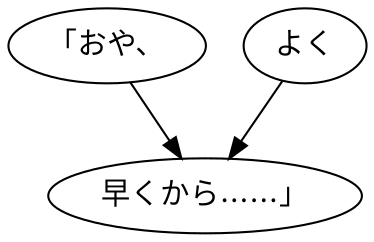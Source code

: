 digraph graph6696 {
	node0 [label="「おや、"];
	node1 [label="よく"];
	node2 [label="早くから……」"];
	node0 -> node2;
	node1 -> node2;
}
